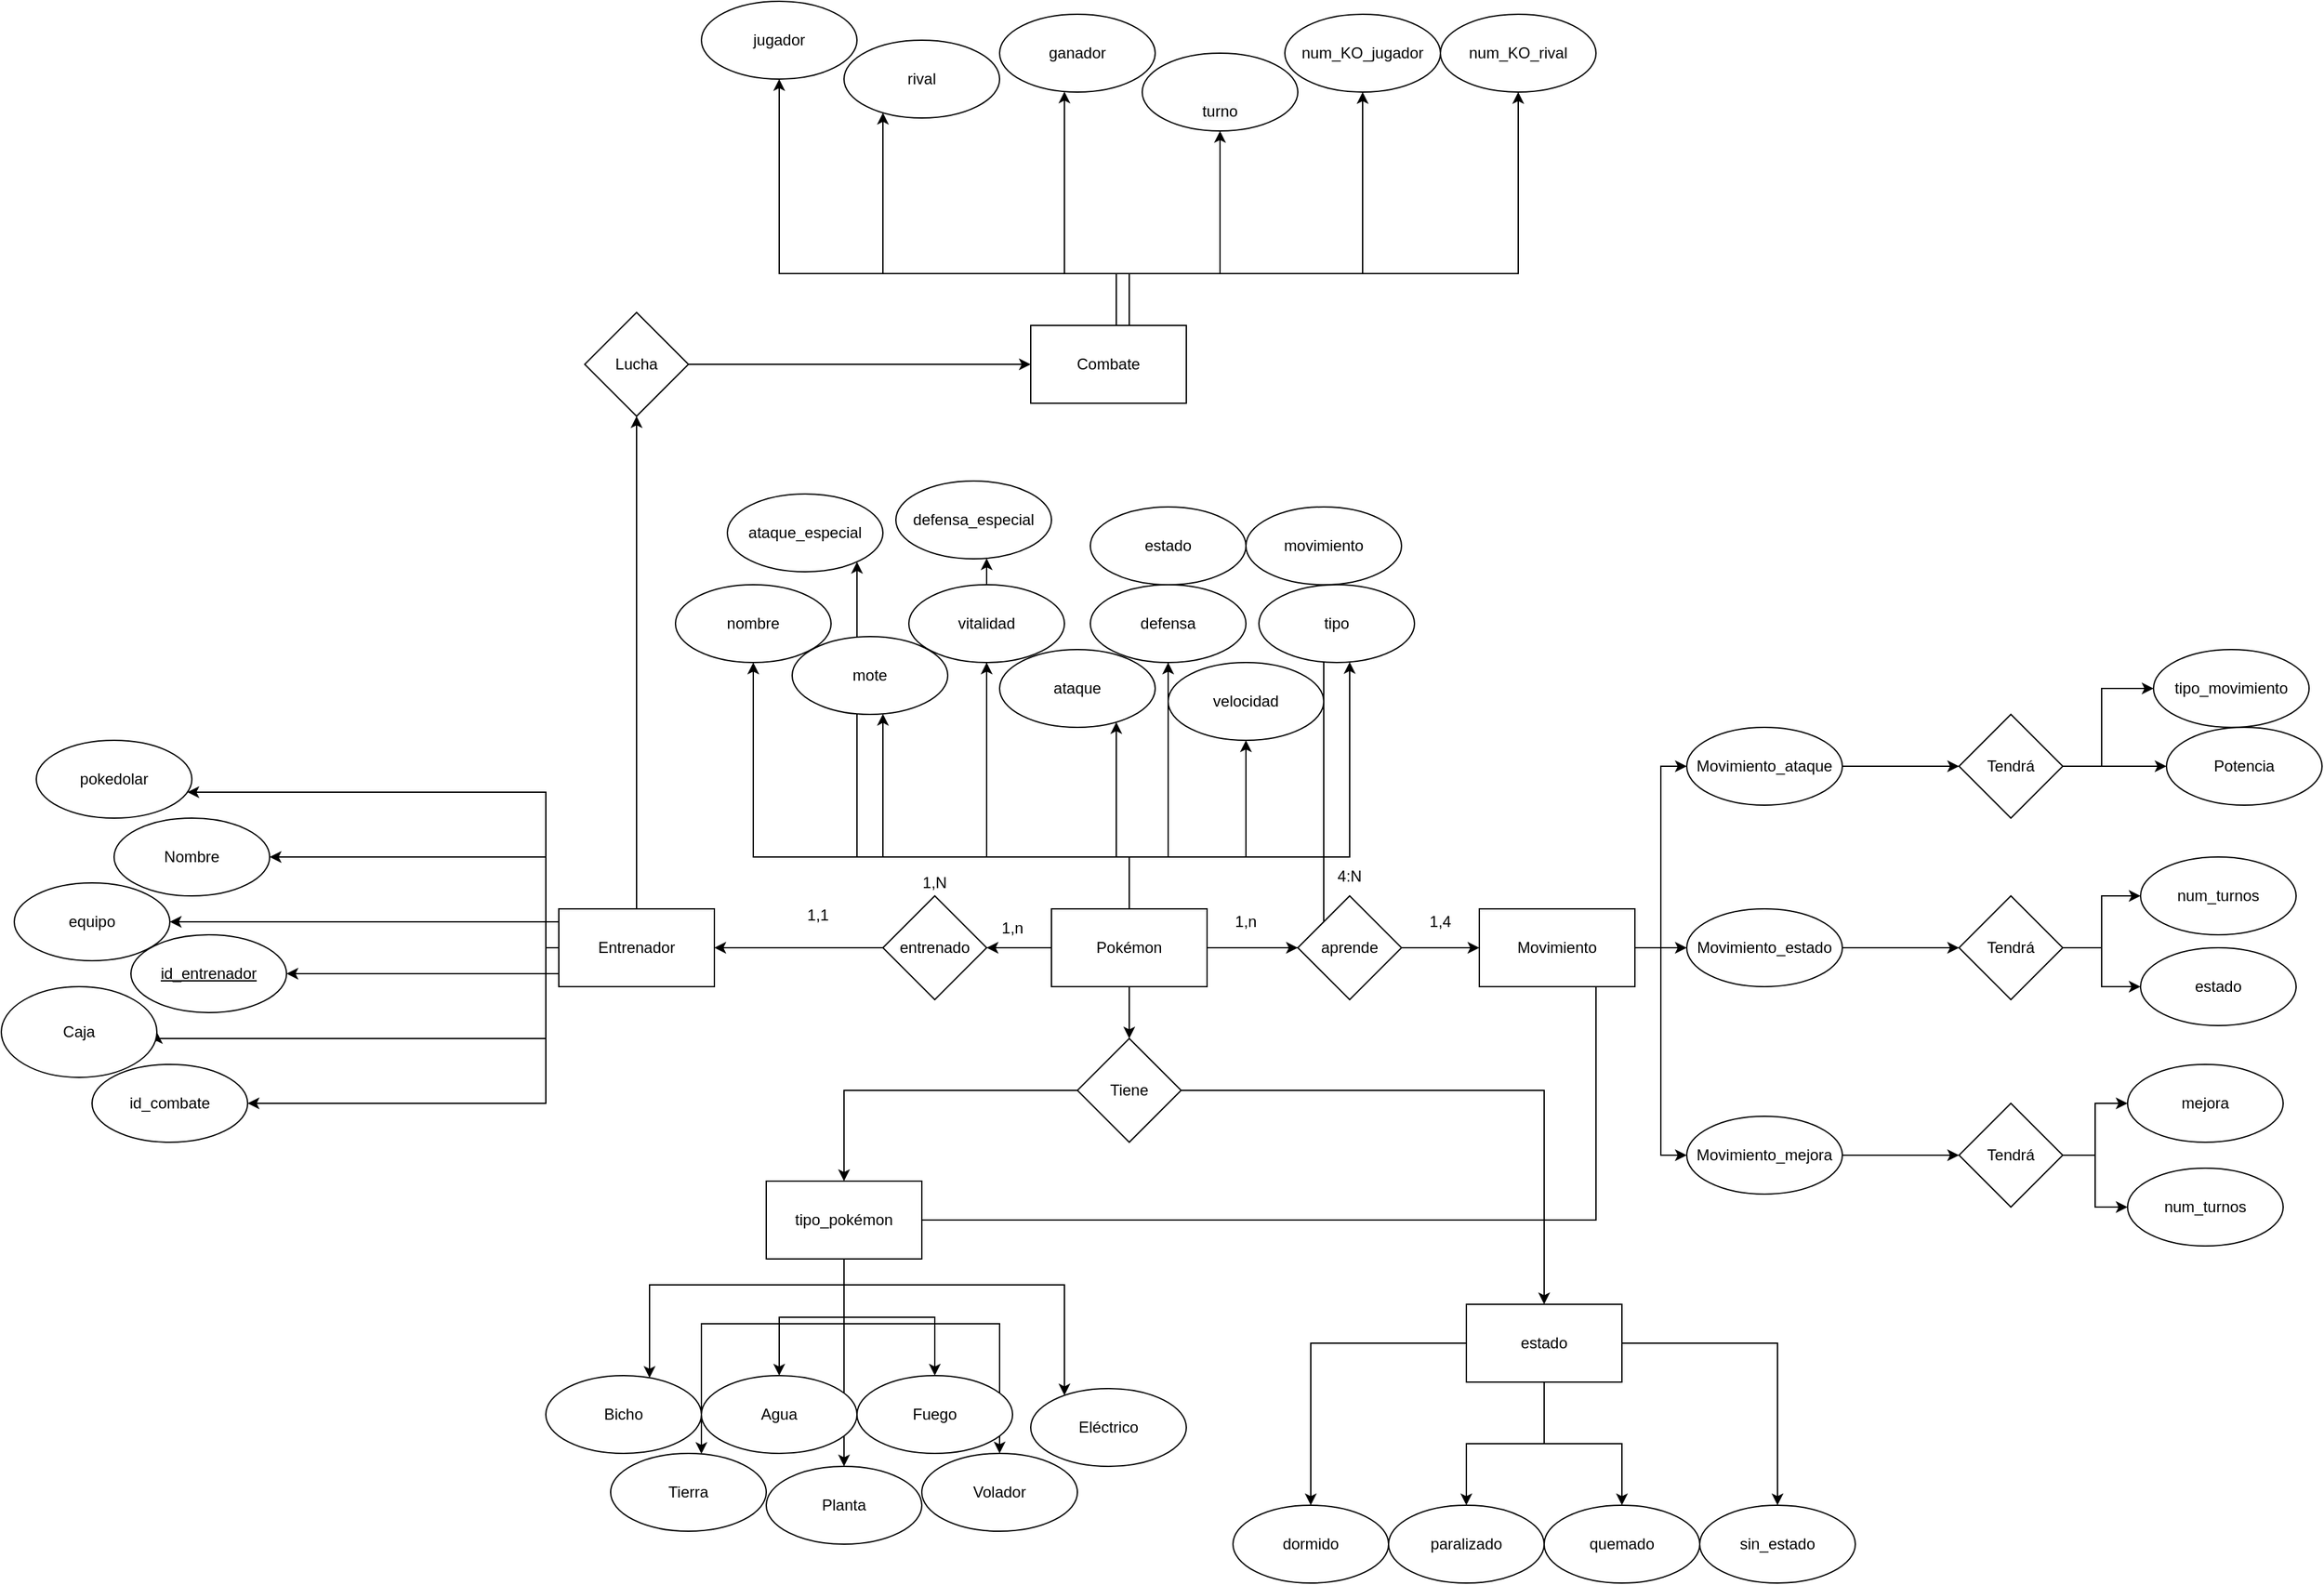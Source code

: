 <mxfile version="17.5.0" type="device"><diagram id="luEqD3lA3egDfNQ2-FNt" name="Page-1"><mxGraphModel dx="3807" dy="2315" grid="1" gridSize="10" guides="1" tooltips="1" connect="1" arrows="1" fold="1" page="1" pageScale="1" pageWidth="827" pageHeight="1169" math="0" shadow="0"><root><mxCell id="0"/><mxCell id="1" parent="0"/><mxCell id="PPsuvnYRwPl4t2uTyTAJ-8" value="" style="edgeStyle=orthogonalEdgeStyle;rounded=0;orthogonalLoop=1;jettySize=auto;html=1;" parent="1" source="PPsuvnYRwPl4t2uTyTAJ-1" target="PPsuvnYRwPl4t2uTyTAJ-7" edge="1"><mxGeometry relative="1" as="geometry"/></mxCell><mxCell id="PPsuvnYRwPl4t2uTyTAJ-12" value="" style="edgeStyle=orthogonalEdgeStyle;rounded=0;orthogonalLoop=1;jettySize=auto;html=1;" parent="1" source="PPsuvnYRwPl4t2uTyTAJ-1" target="PPsuvnYRwPl4t2uTyTAJ-11" edge="1"><mxGeometry relative="1" as="geometry"/></mxCell><mxCell id="ruQLvA6W3mqRQddVo3Y8-43" value="" style="edgeStyle=orthogonalEdgeStyle;rounded=0;orthogonalLoop=1;jettySize=auto;html=1;" edge="1" parent="1" source="PPsuvnYRwPl4t2uTyTAJ-1" target="ruQLvA6W3mqRQddVo3Y8-42"><mxGeometry relative="1" as="geometry"><Array as="points"><mxPoint x="370" y="210"/><mxPoint x="80" y="210"/></Array></mxGeometry></mxCell><mxCell id="ruQLvA6W3mqRQddVo3Y8-45" value="" style="edgeStyle=orthogonalEdgeStyle;rounded=0;orthogonalLoop=1;jettySize=auto;html=1;" edge="1" parent="1" source="PPsuvnYRwPl4t2uTyTAJ-1" target="ruQLvA6W3mqRQddVo3Y8-44"><mxGeometry relative="1" as="geometry"><Array as="points"><mxPoint x="370" y="210"/><mxPoint x="540" y="210"/></Array></mxGeometry></mxCell><mxCell id="ruQLvA6W3mqRQddVo3Y8-77" value="" style="edgeStyle=orthogonalEdgeStyle;rounded=0;orthogonalLoop=1;jettySize=auto;html=1;" edge="1" parent="1" source="PPsuvnYRwPl4t2uTyTAJ-1" target="ruQLvA6W3mqRQddVo3Y8-76"><mxGeometry relative="1" as="geometry"><Array as="points"><mxPoint x="370" y="210"/><mxPoint x="180" y="210"/></Array></mxGeometry></mxCell><mxCell id="ruQLvA6W3mqRQddVo3Y8-79" value="" style="edgeStyle=orthogonalEdgeStyle;rounded=0;orthogonalLoop=1;jettySize=auto;html=1;" edge="1" parent="1" source="PPsuvnYRwPl4t2uTyTAJ-1" target="ruQLvA6W3mqRQddVo3Y8-78"><mxGeometry relative="1" as="geometry"><Array as="points"><mxPoint x="370" y="210"/><mxPoint x="260" y="210"/></Array></mxGeometry></mxCell><mxCell id="ruQLvA6W3mqRQddVo3Y8-81" value="" style="edgeStyle=orthogonalEdgeStyle;rounded=0;orthogonalLoop=1;jettySize=auto;html=1;" edge="1" parent="1" source="PPsuvnYRwPl4t2uTyTAJ-1" target="ruQLvA6W3mqRQddVo3Y8-80"><mxGeometry relative="1" as="geometry"><Array as="points"><mxPoint x="370" y="210"/><mxPoint x="360" y="210"/></Array></mxGeometry></mxCell><mxCell id="ruQLvA6W3mqRQddVo3Y8-86" value="" style="edgeStyle=orthogonalEdgeStyle;rounded=0;orthogonalLoop=1;jettySize=auto;html=1;" edge="1" parent="1" source="PPsuvnYRwPl4t2uTyTAJ-1" target="ruQLvA6W3mqRQddVo3Y8-85"><mxGeometry relative="1" as="geometry"><Array as="points"><mxPoint x="370" y="210"/><mxPoint x="460" y="210"/></Array></mxGeometry></mxCell><mxCell id="ruQLvA6W3mqRQddVo3Y8-88" value="" style="edgeStyle=orthogonalEdgeStyle;rounded=0;orthogonalLoop=1;jettySize=auto;html=1;" edge="1" parent="1" source="PPsuvnYRwPl4t2uTyTAJ-1" target="ruQLvA6W3mqRQddVo3Y8-87"><mxGeometry relative="1" as="geometry"><Array as="points"><mxPoint x="370" y="210"/><mxPoint x="160" y="210"/></Array></mxGeometry></mxCell><mxCell id="ruQLvA6W3mqRQddVo3Y8-91" value="" style="edgeStyle=orthogonalEdgeStyle;rounded=0;orthogonalLoop=1;jettySize=auto;html=1;" edge="1" parent="1" source="PPsuvnYRwPl4t2uTyTAJ-1" target="ruQLvA6W3mqRQddVo3Y8-90"><mxGeometry relative="1" as="geometry"><Array as="points"><mxPoint x="370" y="210"/><mxPoint x="260" y="210"/></Array></mxGeometry></mxCell><mxCell id="ruQLvA6W3mqRQddVo3Y8-93" value="" style="edgeStyle=orthogonalEdgeStyle;rounded=0;orthogonalLoop=1;jettySize=auto;html=1;" edge="1" parent="1" source="PPsuvnYRwPl4t2uTyTAJ-1" target="ruQLvA6W3mqRQddVo3Y8-92"><mxGeometry relative="1" as="geometry"><Array as="points"><mxPoint x="370" y="210"/><mxPoint x="400" y="210"/></Array></mxGeometry></mxCell><mxCell id="ruQLvA6W3mqRQddVo3Y8-95" value="" style="edgeStyle=orthogonalEdgeStyle;rounded=0;orthogonalLoop=1;jettySize=auto;html=1;" edge="1" parent="1" source="PPsuvnYRwPl4t2uTyTAJ-1" target="ruQLvA6W3mqRQddVo3Y8-94"><mxGeometry relative="1" as="geometry"/></mxCell><mxCell id="PPsuvnYRwPl4t2uTyTAJ-1" value="Pokémon" style="rounded=0;whiteSpace=wrap;html=1;" parent="1" vertex="1"><mxGeometry x="310" y="250" width="120" height="60" as="geometry"/></mxCell><mxCell id="PPsuvnYRwPl4t2uTyTAJ-6" value="" style="edgeStyle=orthogonalEdgeStyle;rounded=0;orthogonalLoop=1;jettySize=auto;html=1;entryX=1;entryY=0.5;entryDx=0;entryDy=0;" parent="1" source="PPsuvnYRwPl4t2uTyTAJ-2" edge="1" target="PPsuvnYRwPl4t2uTyTAJ-3"><mxGeometry relative="1" as="geometry"><mxPoint x="120" y="280" as="targetPoint"/></mxGeometry></mxCell><mxCell id="PPsuvnYRwPl4t2uTyTAJ-2" value="entrenado" style="rhombus;whiteSpace=wrap;html=1;" parent="1" vertex="1"><mxGeometry x="180" y="240" width="80" height="80" as="geometry"/></mxCell><mxCell id="PPsuvnYRwPl4t2uTyTAJ-28" value="" style="edgeStyle=orthogonalEdgeStyle;rounded=0;orthogonalLoop=1;jettySize=auto;html=1;" parent="1" source="PPsuvnYRwPl4t2uTyTAJ-3" target="PPsuvnYRwPl4t2uTyTAJ-27" edge="1"><mxGeometry relative="1" as="geometry"/></mxCell><mxCell id="ruQLvA6W3mqRQddVo3Y8-4" value="" style="edgeStyle=orthogonalEdgeStyle;rounded=0;orthogonalLoop=1;jettySize=auto;html=1;" edge="1" parent="1" source="PPsuvnYRwPl4t2uTyTAJ-3" target="ruQLvA6W3mqRQddVo3Y8-3"><mxGeometry relative="1" as="geometry"><Array as="points"><mxPoint x="-80" y="280"/><mxPoint x="-80" y="210"/></Array></mxGeometry></mxCell><mxCell id="ruQLvA6W3mqRQddVo3Y8-8" value="" style="edgeStyle=orthogonalEdgeStyle;rounded=0;orthogonalLoop=1;jettySize=auto;html=1;entryX=1;entryY=0.5;entryDx=0;entryDy=0;" edge="1" parent="1" source="PPsuvnYRwPl4t2uTyTAJ-3" target="ruQLvA6W3mqRQddVo3Y8-51"><mxGeometry relative="1" as="geometry"><mxPoint x="-40" y="370" as="targetPoint"/><Array as="points"><mxPoint x="-80" y="280"/><mxPoint x="-80" y="350"/><mxPoint x="-380" y="350"/></Array></mxGeometry></mxCell><mxCell id="ruQLvA6W3mqRQddVo3Y8-47" value="" style="edgeStyle=orthogonalEdgeStyle;rounded=0;orthogonalLoop=1;jettySize=auto;html=1;" edge="1" parent="1" source="PPsuvnYRwPl4t2uTyTAJ-3" target="ruQLvA6W3mqRQddVo3Y8-46"><mxGeometry relative="1" as="geometry"><Array as="points"><mxPoint x="-160" y="300"/><mxPoint x="-160" y="300"/></Array></mxGeometry></mxCell><mxCell id="ruQLvA6W3mqRQddVo3Y8-50" value="" style="edgeStyle=orthogonalEdgeStyle;rounded=0;orthogonalLoop=1;jettySize=auto;html=1;" edge="1" parent="1" source="PPsuvnYRwPl4t2uTyTAJ-3" target="ruQLvA6W3mqRQddVo3Y8-49"><mxGeometry relative="1" as="geometry"><Array as="points"><mxPoint x="-80" y="280"/><mxPoint x="-80" y="160"/></Array></mxGeometry></mxCell><mxCell id="ruQLvA6W3mqRQddVo3Y8-59" value="" style="edgeStyle=orthogonalEdgeStyle;rounded=0;orthogonalLoop=1;jettySize=auto;html=1;" edge="1" parent="1" source="PPsuvnYRwPl4t2uTyTAJ-3" target="ruQLvA6W3mqRQddVo3Y8-58"><mxGeometry relative="1" as="geometry"><Array as="points"><mxPoint x="-80" y="280"/><mxPoint x="-80" y="400"/></Array></mxGeometry></mxCell><mxCell id="ruQLvA6W3mqRQddVo3Y8-75" value="" style="edgeStyle=orthogonalEdgeStyle;rounded=0;orthogonalLoop=1;jettySize=auto;html=1;" edge="1" parent="1" source="PPsuvnYRwPl4t2uTyTAJ-3" target="ruQLvA6W3mqRQddVo3Y8-74"><mxGeometry relative="1" as="geometry"><Array as="points"><mxPoint x="-200" y="260"/><mxPoint x="-200" y="260"/></Array></mxGeometry></mxCell><mxCell id="PPsuvnYRwPl4t2uTyTAJ-3" value="Entrenador" style="rounded=0;whiteSpace=wrap;html=1;" parent="1" vertex="1"><mxGeometry x="-70" y="250" width="120" height="60" as="geometry"/></mxCell><mxCell id="PPsuvnYRwPl4t2uTyTAJ-4" value="" style="endArrow=classic;html=1;rounded=0;exitX=0;exitY=0.5;exitDx=0;exitDy=0;entryX=1;entryY=0.5;entryDx=0;entryDy=0;" parent="1" source="PPsuvnYRwPl4t2uTyTAJ-1" target="PPsuvnYRwPl4t2uTyTAJ-2" edge="1"><mxGeometry width="50" height="50" relative="1" as="geometry"><mxPoint x="270" y="240" as="sourcePoint"/><mxPoint x="200" y="190" as="targetPoint"/></mxGeometry></mxCell><mxCell id="PPsuvnYRwPl4t2uTyTAJ-10" value="" style="edgeStyle=orthogonalEdgeStyle;rounded=0;orthogonalLoop=1;jettySize=auto;html=1;" parent="1" source="PPsuvnYRwPl4t2uTyTAJ-7" target="PPsuvnYRwPl4t2uTyTAJ-9" edge="1"><mxGeometry relative="1" as="geometry"/></mxCell><mxCell id="PPsuvnYRwPl4t2uTyTAJ-7" value="aprende" style="rhombus;whiteSpace=wrap;html=1;rounded=0;" parent="1" vertex="1"><mxGeometry x="500" y="240" width="80" height="80" as="geometry"/></mxCell><mxCell id="PPsuvnYRwPl4t2uTyTAJ-22" value="" style="edgeStyle=orthogonalEdgeStyle;rounded=0;orthogonalLoop=1;jettySize=auto;html=1;entryX=0;entryY=0.5;entryDx=0;entryDy=0;" parent="1" source="PPsuvnYRwPl4t2uTyTAJ-9" target="PPsuvnYRwPl4t2uTyTAJ-21" edge="1"><mxGeometry relative="1" as="geometry"><mxPoint x="690" y="70" as="targetPoint"/><Array as="points"><mxPoint x="780" y="280"/><mxPoint x="780" y="140"/></Array></mxGeometry></mxCell><mxCell id="PPsuvnYRwPl4t2uTyTAJ-24" value="" style="edgeStyle=orthogonalEdgeStyle;rounded=0;orthogonalLoop=1;jettySize=auto;html=1;" parent="1" source="PPsuvnYRwPl4t2uTyTAJ-9" target="PPsuvnYRwPl4t2uTyTAJ-23" edge="1"><mxGeometry relative="1" as="geometry"/></mxCell><mxCell id="PPsuvnYRwPl4t2uTyTAJ-26" value="" style="edgeStyle=orthogonalEdgeStyle;rounded=0;orthogonalLoop=1;jettySize=auto;html=1;" parent="1" source="PPsuvnYRwPl4t2uTyTAJ-9" target="PPsuvnYRwPl4t2uTyTAJ-25" edge="1"><mxGeometry relative="1" as="geometry"><Array as="points"><mxPoint x="780" y="280"/><mxPoint x="780" y="440"/></Array></mxGeometry></mxCell><mxCell id="PPsuvnYRwPl4t2uTyTAJ-9" value="Movimiento" style="whiteSpace=wrap;html=1;rounded=0;" parent="1" vertex="1"><mxGeometry x="640" y="250" width="120" height="60" as="geometry"/></mxCell><mxCell id="PPsuvnYRwPl4t2uTyTAJ-14" value="" style="edgeStyle=orthogonalEdgeStyle;rounded=0;orthogonalLoop=1;jettySize=auto;html=1;" parent="1" source="PPsuvnYRwPl4t2uTyTAJ-11" target="PPsuvnYRwPl4t2uTyTAJ-13" edge="1"><mxGeometry relative="1" as="geometry"><Array as="points"><mxPoint x="690" y="390"/></Array></mxGeometry></mxCell><mxCell id="PPsuvnYRwPl4t2uTyTAJ-32" value="" style="edgeStyle=orthogonalEdgeStyle;rounded=0;orthogonalLoop=1;jettySize=auto;html=1;" parent="1" source="PPsuvnYRwPl4t2uTyTAJ-11" target="PPsuvnYRwPl4t2uTyTAJ-31" edge="1"><mxGeometry relative="1" as="geometry"/></mxCell><mxCell id="PPsuvnYRwPl4t2uTyTAJ-11" value="Tiene" style="rhombus;whiteSpace=wrap;html=1;rounded=0;" parent="1" vertex="1"><mxGeometry x="330" y="350" width="80" height="80" as="geometry"/></mxCell><mxCell id="ruQLvA6W3mqRQddVo3Y8-35" value="" style="edgeStyle=orthogonalEdgeStyle;rounded=0;orthogonalLoop=1;jettySize=auto;html=1;" edge="1" parent="1" source="PPsuvnYRwPl4t2uTyTAJ-13" target="ruQLvA6W3mqRQddVo3Y8-34"><mxGeometry relative="1" as="geometry"/></mxCell><mxCell id="ruQLvA6W3mqRQddVo3Y8-37" value="" style="edgeStyle=orthogonalEdgeStyle;rounded=0;orthogonalLoop=1;jettySize=auto;html=1;" edge="1" parent="1" source="PPsuvnYRwPl4t2uTyTAJ-13" target="ruQLvA6W3mqRQddVo3Y8-36"><mxGeometry relative="1" as="geometry"/></mxCell><mxCell id="ruQLvA6W3mqRQddVo3Y8-39" value="" style="edgeStyle=orthogonalEdgeStyle;rounded=0;orthogonalLoop=1;jettySize=auto;html=1;" edge="1" parent="1" source="PPsuvnYRwPl4t2uTyTAJ-13" target="ruQLvA6W3mqRQddVo3Y8-38"><mxGeometry relative="1" as="geometry"/></mxCell><mxCell id="ruQLvA6W3mqRQddVo3Y8-41" value="" style="edgeStyle=orthogonalEdgeStyle;rounded=0;orthogonalLoop=1;jettySize=auto;html=1;" edge="1" parent="1" source="PPsuvnYRwPl4t2uTyTAJ-13" target="ruQLvA6W3mqRQddVo3Y8-40"><mxGeometry relative="1" as="geometry"/></mxCell><mxCell id="PPsuvnYRwPl4t2uTyTAJ-13" value="estado" style="whiteSpace=wrap;html=1;rounded=0;" parent="1" vertex="1"><mxGeometry x="630" y="555" width="120" height="60" as="geometry"/></mxCell><mxCell id="ruQLvA6W3mqRQddVo3Y8-63" value="" style="edgeStyle=orthogonalEdgeStyle;rounded=0;orthogonalLoop=1;jettySize=auto;html=1;exitX=0.5;exitY=0;exitDx=0;exitDy=0;" edge="1" parent="1" source="PPsuvnYRwPl4t2uTyTAJ-17" target="ruQLvA6W3mqRQddVo3Y8-62"><mxGeometry relative="1" as="geometry"><mxPoint x="370" y="-20" as="sourcePoint"/><Array as="points"><mxPoint x="370" y="-200"/><mxPoint x="370" y="-240"/><mxPoint x="100" y="-240"/></Array></mxGeometry></mxCell><mxCell id="ruQLvA6W3mqRQddVo3Y8-65" value="" style="edgeStyle=orthogonalEdgeStyle;rounded=0;orthogonalLoop=1;jettySize=auto;html=1;" edge="1" parent="1" source="PPsuvnYRwPl4t2uTyTAJ-17" target="ruQLvA6W3mqRQddVo3Y8-64"><mxGeometry relative="1" as="geometry"><Array as="points"><mxPoint x="370" y="-240"/><mxPoint x="180" y="-240"/></Array></mxGeometry></mxCell><mxCell id="ruQLvA6W3mqRQddVo3Y8-67" value="" style="edgeStyle=orthogonalEdgeStyle;rounded=0;orthogonalLoop=1;jettySize=auto;html=1;" edge="1" parent="1" source="PPsuvnYRwPl4t2uTyTAJ-17" target="ruQLvA6W3mqRQddVo3Y8-66"><mxGeometry relative="1" as="geometry"><Array as="points"><mxPoint x="370" y="-240"/><mxPoint x="440" y="-240"/></Array></mxGeometry></mxCell><mxCell id="ruQLvA6W3mqRQddVo3Y8-69" value="" style="edgeStyle=orthogonalEdgeStyle;rounded=0;orthogonalLoop=1;jettySize=auto;html=1;" edge="1" parent="1" source="PPsuvnYRwPl4t2uTyTAJ-17" target="ruQLvA6W3mqRQddVo3Y8-68"><mxGeometry relative="1" as="geometry"><Array as="points"><mxPoint x="360" y="-240"/><mxPoint x="320" y="-240"/></Array></mxGeometry></mxCell><mxCell id="ruQLvA6W3mqRQddVo3Y8-71" value="" style="edgeStyle=orthogonalEdgeStyle;rounded=0;orthogonalLoop=1;jettySize=auto;html=1;" edge="1" parent="1" source="PPsuvnYRwPl4t2uTyTAJ-17" target="ruQLvA6W3mqRQddVo3Y8-70"><mxGeometry relative="1" as="geometry"><Array as="points"><mxPoint x="370" y="-240"/><mxPoint x="670" y="-240"/></Array></mxGeometry></mxCell><mxCell id="ruQLvA6W3mqRQddVo3Y8-73" value="" style="edgeStyle=orthogonalEdgeStyle;rounded=0;orthogonalLoop=1;jettySize=auto;html=1;" edge="1" parent="1" source="PPsuvnYRwPl4t2uTyTAJ-17" target="ruQLvA6W3mqRQddVo3Y8-72"><mxGeometry relative="1" as="geometry"><Array as="points"><mxPoint x="370" y="-240"/><mxPoint x="550" y="-240"/></Array></mxGeometry></mxCell><mxCell id="PPsuvnYRwPl4t2uTyTAJ-17" value="Combate" style="whiteSpace=wrap;html=1;rounded=0;" parent="1" vertex="1"><mxGeometry x="294" y="-200" width="120" height="60" as="geometry"/></mxCell><mxCell id="ruQLvA6W3mqRQddVo3Y8-15" value="" style="edgeStyle=orthogonalEdgeStyle;rounded=0;orthogonalLoop=1;jettySize=auto;html=1;entryX=0;entryY=0.5;entryDx=0;entryDy=0;" edge="1" parent="1" source="PPsuvnYRwPl4t2uTyTAJ-21" target="ruQLvA6W3mqRQddVo3Y8-14"><mxGeometry relative="1" as="geometry"><mxPoint x="990" y="140" as="targetPoint"/></mxGeometry></mxCell><mxCell id="PPsuvnYRwPl4t2uTyTAJ-21" value="Movimiento_ataque" style="ellipse;whiteSpace=wrap;html=1;rounded=0;" parent="1" vertex="1"><mxGeometry x="800" y="110" width="120" height="60" as="geometry"/></mxCell><mxCell id="ruQLvA6W3mqRQddVo3Y8-23" value="" style="edgeStyle=orthogonalEdgeStyle;rounded=0;orthogonalLoop=1;jettySize=auto;html=1;" edge="1" parent="1" source="PPsuvnYRwPl4t2uTyTAJ-23" target="ruQLvA6W3mqRQddVo3Y8-22"><mxGeometry relative="1" as="geometry"/></mxCell><mxCell id="PPsuvnYRwPl4t2uTyTAJ-23" value="Movimiento_estado" style="ellipse;whiteSpace=wrap;html=1;rounded=0;" parent="1" vertex="1"><mxGeometry x="800" y="250" width="120" height="60" as="geometry"/></mxCell><mxCell id="ruQLvA6W3mqRQddVo3Y8-29" value="" style="edgeStyle=orthogonalEdgeStyle;rounded=0;orthogonalLoop=1;jettySize=auto;html=1;" edge="1" parent="1" source="PPsuvnYRwPl4t2uTyTAJ-25" target="ruQLvA6W3mqRQddVo3Y8-28"><mxGeometry relative="1" as="geometry"/></mxCell><mxCell id="PPsuvnYRwPl4t2uTyTAJ-25" value="Movimiento_mejora" style="ellipse;whiteSpace=wrap;html=1;rounded=0;" parent="1" vertex="1"><mxGeometry x="800" y="410" width="120" height="60" as="geometry"/></mxCell><mxCell id="PPsuvnYRwPl4t2uTyTAJ-27" value="Lucha" style="rhombus;whiteSpace=wrap;html=1;rounded=0;" parent="1" vertex="1"><mxGeometry x="-50" y="-210" width="80" height="80" as="geometry"/></mxCell><mxCell id="PPsuvnYRwPl4t2uTyTAJ-30" value="" style="endArrow=classic;html=1;rounded=0;entryX=0;entryY=0.5;entryDx=0;entryDy=0;exitX=1;exitY=0.5;exitDx=0;exitDy=0;" parent="1" source="PPsuvnYRwPl4t2uTyTAJ-27" target="PPsuvnYRwPl4t2uTyTAJ-17" edge="1"><mxGeometry width="50" height="50" relative="1" as="geometry"><mxPoint x="150" y="50" as="sourcePoint"/><mxPoint x="200" as="targetPoint"/></mxGeometry></mxCell><mxCell id="PPsuvnYRwPl4t2uTyTAJ-35" value="" style="edgeStyle=orthogonalEdgeStyle;rounded=0;orthogonalLoop=1;jettySize=auto;html=1;" parent="1" source="PPsuvnYRwPl4t2uTyTAJ-31" target="PPsuvnYRwPl4t2uTyTAJ-34" edge="1"><mxGeometry relative="1" as="geometry"/></mxCell><mxCell id="PPsuvnYRwPl4t2uTyTAJ-37" value="" style="edgeStyle=orthogonalEdgeStyle;rounded=0;orthogonalLoop=1;jettySize=auto;html=1;" parent="1" source="PPsuvnYRwPl4t2uTyTAJ-31" target="PPsuvnYRwPl4t2uTyTAJ-36" edge="1"><mxGeometry relative="1" as="geometry"/></mxCell><mxCell id="PPsuvnYRwPl4t2uTyTAJ-39" value="" style="edgeStyle=orthogonalEdgeStyle;rounded=0;orthogonalLoop=1;jettySize=auto;html=1;" parent="1" source="PPsuvnYRwPl4t2uTyTAJ-31" target="PPsuvnYRwPl4t2uTyTAJ-38" edge="1"><mxGeometry relative="1" as="geometry"><Array as="points"><mxPoint x="40" y="570"/></Array></mxGeometry></mxCell><mxCell id="PPsuvnYRwPl4t2uTyTAJ-41" value="" style="edgeStyle=orthogonalEdgeStyle;rounded=0;orthogonalLoop=1;jettySize=auto;html=1;" parent="1" source="PPsuvnYRwPl4t2uTyTAJ-31" target="PPsuvnYRwPl4t2uTyTAJ-40" edge="1"><mxGeometry relative="1" as="geometry"><Array as="points"><mxPoint x="150" y="590"/><mxPoint x="150" y="590"/></Array></mxGeometry></mxCell><mxCell id="PPsuvnYRwPl4t2uTyTAJ-43" value="" style="edgeStyle=orthogonalEdgeStyle;rounded=0;orthogonalLoop=1;jettySize=auto;html=1;" parent="1" source="PPsuvnYRwPl4t2uTyTAJ-31" target="PPsuvnYRwPl4t2uTyTAJ-42" edge="1"><mxGeometry relative="1" as="geometry"><Array as="points"><mxPoint x="270" y="570"/></Array></mxGeometry></mxCell><mxCell id="PPsuvnYRwPl4t2uTyTAJ-45" value="" style="edgeStyle=orthogonalEdgeStyle;rounded=0;orthogonalLoop=1;jettySize=auto;html=1;" parent="1" source="PPsuvnYRwPl4t2uTyTAJ-31" target="PPsuvnYRwPl4t2uTyTAJ-44" edge="1"><mxGeometry relative="1" as="geometry"><Array as="points"><mxPoint x="320" y="540"/></Array></mxGeometry></mxCell><mxCell id="PPsuvnYRwPl4t2uTyTAJ-47" value="" style="edgeStyle=orthogonalEdgeStyle;rounded=0;orthogonalLoop=1;jettySize=auto;html=1;" parent="1" source="PPsuvnYRwPl4t2uTyTAJ-31" target="PPsuvnYRwPl4t2uTyTAJ-46" edge="1"><mxGeometry relative="1" as="geometry"><Array as="points"><mxPoint y="540"/></Array></mxGeometry></mxCell><mxCell id="PPsuvnYRwPl4t2uTyTAJ-31" value="tipo_pokémon" style="whiteSpace=wrap;html=1;rounded=0;" parent="1" vertex="1"><mxGeometry x="90" y="460" width="120" height="60" as="geometry"/></mxCell><mxCell id="PPsuvnYRwPl4t2uTyTAJ-34" value="Agua" style="ellipse;whiteSpace=wrap;html=1;rounded=0;" parent="1" vertex="1"><mxGeometry x="40" y="610" width="120" height="60" as="geometry"/></mxCell><mxCell id="PPsuvnYRwPl4t2uTyTAJ-36" value="Fuego" style="ellipse;whiteSpace=wrap;html=1;rounded=0;" parent="1" vertex="1"><mxGeometry x="160" y="610" width="120" height="60" as="geometry"/></mxCell><mxCell id="PPsuvnYRwPl4t2uTyTAJ-38" value="Tierra" style="ellipse;whiteSpace=wrap;html=1;rounded=0;" parent="1" vertex="1"><mxGeometry x="-30" y="670" width="120" height="60" as="geometry"/></mxCell><mxCell id="PPsuvnYRwPl4t2uTyTAJ-40" value="Planta" style="ellipse;whiteSpace=wrap;html=1;rounded=0;" parent="1" vertex="1"><mxGeometry x="90" y="680" width="120" height="60" as="geometry"/></mxCell><mxCell id="PPsuvnYRwPl4t2uTyTAJ-42" value="Volador" style="ellipse;whiteSpace=wrap;html=1;rounded=0;" parent="1" vertex="1"><mxGeometry x="210" y="670" width="120" height="60" as="geometry"/></mxCell><mxCell id="PPsuvnYRwPl4t2uTyTAJ-44" value="Eléctrico" style="ellipse;whiteSpace=wrap;html=1;rounded=0;" parent="1" vertex="1"><mxGeometry x="294" y="620" width="120" height="60" as="geometry"/></mxCell><mxCell id="PPsuvnYRwPl4t2uTyTAJ-46" value="Bicho" style="ellipse;whiteSpace=wrap;html=1;rounded=0;" parent="1" vertex="1"><mxGeometry x="-80" y="610" width="120" height="60" as="geometry"/></mxCell><mxCell id="PPsuvnYRwPl4t2uTyTAJ-49" value="" style="endArrow=none;html=1;rounded=0;exitX=1;exitY=0.5;exitDx=0;exitDy=0;entryX=0.75;entryY=1;entryDx=0;entryDy=0;" parent="1" source="PPsuvnYRwPl4t2uTyTAJ-31" target="PPsuvnYRwPl4t2uTyTAJ-9" edge="1"><mxGeometry width="50" height="50" relative="1" as="geometry"><mxPoint x="340" y="550" as="sourcePoint"/><mxPoint x="720" y="490" as="targetPoint"/><Array as="points"><mxPoint x="730" y="490"/></Array></mxGeometry></mxCell><mxCell id="ruQLvA6W3mqRQddVo3Y8-1" value="1,N" style="text;html=1;strokeColor=none;fillColor=none;align=center;verticalAlign=middle;whiteSpace=wrap;rounded=0;" vertex="1" parent="1"><mxGeometry x="190" y="215" width="60" height="30" as="geometry"/></mxCell><mxCell id="ruQLvA6W3mqRQddVo3Y8-2" value="1,4" style="text;html=1;strokeColor=none;fillColor=none;align=center;verticalAlign=middle;whiteSpace=wrap;rounded=0;" vertex="1" parent="1"><mxGeometry x="580" y="245" width="60" height="30" as="geometry"/></mxCell><mxCell id="ruQLvA6W3mqRQddVo3Y8-3" value="Nombre" style="ellipse;whiteSpace=wrap;html=1;rounded=0;" vertex="1" parent="1"><mxGeometry x="-413" y="180" width="120" height="60" as="geometry"/></mxCell><mxCell id="ruQLvA6W3mqRQddVo3Y8-19" value="" style="edgeStyle=orthogonalEdgeStyle;rounded=0;orthogonalLoop=1;jettySize=auto;html=1;" edge="1" parent="1" source="ruQLvA6W3mqRQddVo3Y8-14" target="ruQLvA6W3mqRQddVo3Y8-18"><mxGeometry relative="1" as="geometry"><Array as="points"><mxPoint x="1120" y="140"/><mxPoint x="1120" y="80"/></Array></mxGeometry></mxCell><mxCell id="ruQLvA6W3mqRQddVo3Y8-21" value="" style="edgeStyle=orthogonalEdgeStyle;rounded=0;orthogonalLoop=1;jettySize=auto;html=1;" edge="1" parent="1" source="ruQLvA6W3mqRQddVo3Y8-14" target="ruQLvA6W3mqRQddVo3Y8-20"><mxGeometry relative="1" as="geometry"><Array as="points"><mxPoint x="1090" y="160"/><mxPoint x="1090" y="160"/></Array></mxGeometry></mxCell><mxCell id="ruQLvA6W3mqRQddVo3Y8-14" value="Tendrá" style="rhombus;whiteSpace=wrap;html=1;rounded=0;" vertex="1" parent="1"><mxGeometry x="1010" y="100" width="80" height="80" as="geometry"/></mxCell><mxCell id="ruQLvA6W3mqRQddVo3Y8-18" value="tipo_movimiento" style="ellipse;whiteSpace=wrap;html=1;rounded=0;" vertex="1" parent="1"><mxGeometry x="1160" y="50" width="120" height="60" as="geometry"/></mxCell><mxCell id="ruQLvA6W3mqRQddVo3Y8-20" value="Potencia" style="ellipse;whiteSpace=wrap;html=1;rounded=0;" vertex="1" parent="1"><mxGeometry x="1170" y="110" width="120" height="60" as="geometry"/></mxCell><mxCell id="ruQLvA6W3mqRQddVo3Y8-25" value="" style="edgeStyle=orthogonalEdgeStyle;rounded=0;orthogonalLoop=1;jettySize=auto;html=1;" edge="1" parent="1" source="ruQLvA6W3mqRQddVo3Y8-22" target="ruQLvA6W3mqRQddVo3Y8-24"><mxGeometry relative="1" as="geometry"><Array as="points"><mxPoint x="1120" y="280"/><mxPoint x="1120" y="240"/></Array></mxGeometry></mxCell><mxCell id="ruQLvA6W3mqRQddVo3Y8-27" value="" style="edgeStyle=orthogonalEdgeStyle;rounded=0;orthogonalLoop=1;jettySize=auto;html=1;" edge="1" parent="1" source="ruQLvA6W3mqRQddVo3Y8-22" target="ruQLvA6W3mqRQddVo3Y8-26"><mxGeometry relative="1" as="geometry"/></mxCell><mxCell id="ruQLvA6W3mqRQddVo3Y8-22" value="Tendrá" style="rhombus;whiteSpace=wrap;html=1;rounded=0;" vertex="1" parent="1"><mxGeometry x="1010" y="240" width="80" height="80" as="geometry"/></mxCell><mxCell id="ruQLvA6W3mqRQddVo3Y8-24" value="num_turnos" style="ellipse;whiteSpace=wrap;html=1;rounded=0;" vertex="1" parent="1"><mxGeometry x="1150" y="210" width="120" height="60" as="geometry"/></mxCell><mxCell id="ruQLvA6W3mqRQddVo3Y8-26" value="estado" style="ellipse;whiteSpace=wrap;html=1;rounded=0;" vertex="1" parent="1"><mxGeometry x="1150" y="280" width="120" height="60" as="geometry"/></mxCell><mxCell id="ruQLvA6W3mqRQddVo3Y8-31" value="" style="edgeStyle=orthogonalEdgeStyle;rounded=0;orthogonalLoop=1;jettySize=auto;html=1;" edge="1" parent="1" source="ruQLvA6W3mqRQddVo3Y8-28" target="ruQLvA6W3mqRQddVo3Y8-30"><mxGeometry relative="1" as="geometry"/></mxCell><mxCell id="ruQLvA6W3mqRQddVo3Y8-33" value="" style="edgeStyle=orthogonalEdgeStyle;rounded=0;orthogonalLoop=1;jettySize=auto;html=1;" edge="1" parent="1" source="ruQLvA6W3mqRQddVo3Y8-28" target="ruQLvA6W3mqRQddVo3Y8-32"><mxGeometry relative="1" as="geometry"/></mxCell><mxCell id="ruQLvA6W3mqRQddVo3Y8-28" value="Tendrá" style="rhombus;whiteSpace=wrap;html=1;rounded=0;" vertex="1" parent="1"><mxGeometry x="1010" y="400" width="80" height="80" as="geometry"/></mxCell><mxCell id="ruQLvA6W3mqRQddVo3Y8-30" value="mejora" style="ellipse;whiteSpace=wrap;html=1;rounded=0;" vertex="1" parent="1"><mxGeometry x="1140" y="370" width="120" height="60" as="geometry"/></mxCell><mxCell id="ruQLvA6W3mqRQddVo3Y8-32" value="num_turnos" style="ellipse;whiteSpace=wrap;html=1;rounded=0;" vertex="1" parent="1"><mxGeometry x="1140" y="450" width="120" height="60" as="geometry"/></mxCell><mxCell id="ruQLvA6W3mqRQddVo3Y8-34" value="dormido" style="ellipse;whiteSpace=wrap;html=1;rounded=0;" vertex="1" parent="1"><mxGeometry x="450" y="710" width="120" height="60" as="geometry"/></mxCell><mxCell id="ruQLvA6W3mqRQddVo3Y8-36" value="paralizado" style="ellipse;whiteSpace=wrap;html=1;rounded=0;" vertex="1" parent="1"><mxGeometry x="570" y="710" width="120" height="60" as="geometry"/></mxCell><mxCell id="ruQLvA6W3mqRQddVo3Y8-38" value="sin_estado" style="ellipse;whiteSpace=wrap;html=1;rounded=0;" vertex="1" parent="1"><mxGeometry x="810" y="710" width="120" height="60" as="geometry"/></mxCell><mxCell id="ruQLvA6W3mqRQddVo3Y8-40" value="quemado" style="ellipse;whiteSpace=wrap;html=1;rounded=0;" vertex="1" parent="1"><mxGeometry x="690" y="710" width="120" height="60" as="geometry"/></mxCell><mxCell id="ruQLvA6W3mqRQddVo3Y8-42" value="nombre" style="ellipse;whiteSpace=wrap;html=1;rounded=0;" vertex="1" parent="1"><mxGeometry x="20" width="120" height="60" as="geometry"/></mxCell><mxCell id="ruQLvA6W3mqRQddVo3Y8-44" value="tipo" style="ellipse;whiteSpace=wrap;html=1;rounded=0;" vertex="1" parent="1"><mxGeometry x="470" width="120" height="60" as="geometry"/></mxCell><mxCell id="ruQLvA6W3mqRQddVo3Y8-46" value="&lt;u&gt;id_entrenador&lt;/u&gt;" style="ellipse;whiteSpace=wrap;html=1;rounded=0;" vertex="1" parent="1"><mxGeometry x="-400" y="270" width="120" height="60" as="geometry"/></mxCell><mxCell id="ruQLvA6W3mqRQddVo3Y8-49" value="pokedolar" style="ellipse;whiteSpace=wrap;html=1;rounded=0;" vertex="1" parent="1"><mxGeometry x="-473" y="120" width="120" height="60" as="geometry"/></mxCell><mxCell id="ruQLvA6W3mqRQddVo3Y8-51" value="Caja" style="ellipse;whiteSpace=wrap;html=1;" vertex="1" parent="1"><mxGeometry x="-500" y="310" width="120" height="70" as="geometry"/></mxCell><mxCell id="ruQLvA6W3mqRQddVo3Y8-52" value="1,1" style="text;html=1;strokeColor=none;fillColor=none;align=center;verticalAlign=middle;whiteSpace=wrap;rounded=0;" vertex="1" parent="1"><mxGeometry x="100" y="240" width="60" height="30" as="geometry"/></mxCell><mxCell id="ruQLvA6W3mqRQddVo3Y8-53" value="1,n" style="text;html=1;strokeColor=none;fillColor=none;align=center;verticalAlign=middle;whiteSpace=wrap;rounded=0;" vertex="1" parent="1"><mxGeometry x="250" y="250" width="60" height="30" as="geometry"/></mxCell><mxCell id="ruQLvA6W3mqRQddVo3Y8-54" value="4:N" style="text;html=1;strokeColor=none;fillColor=none;align=center;verticalAlign=middle;whiteSpace=wrap;rounded=0;" vertex="1" parent="1"><mxGeometry x="510" y="210" width="60" height="30" as="geometry"/></mxCell><mxCell id="ruQLvA6W3mqRQddVo3Y8-55" value="1,n" style="text;html=1;strokeColor=none;fillColor=none;align=center;verticalAlign=middle;whiteSpace=wrap;rounded=0;" vertex="1" parent="1"><mxGeometry x="430" y="245" width="60" height="30" as="geometry"/></mxCell><mxCell id="ruQLvA6W3mqRQddVo3Y8-58" value="id_combate" style="ellipse;whiteSpace=wrap;html=1;rounded=0;" vertex="1" parent="1"><mxGeometry x="-430" y="370" width="120" height="60" as="geometry"/></mxCell><mxCell id="ruQLvA6W3mqRQddVo3Y8-62" value="jugador" style="ellipse;whiteSpace=wrap;html=1;rounded=0;" vertex="1" parent="1"><mxGeometry x="40" y="-450" width="120" height="60" as="geometry"/></mxCell><mxCell id="ruQLvA6W3mqRQddVo3Y8-64" value="rival" style="ellipse;whiteSpace=wrap;html=1;rounded=0;" vertex="1" parent="1"><mxGeometry x="150" y="-420" width="120" height="60" as="geometry"/></mxCell><mxCell id="ruQLvA6W3mqRQddVo3Y8-66" value="&lt;br&gt;&lt;br&gt;&lt;span style=&quot;color: rgb(0 , 0 , 0) ; font-family: &amp;#34;helvetica&amp;#34; ; font-size: 12px ; font-style: normal ; font-weight: 400 ; letter-spacing: normal ; text-align: center ; text-indent: 0px ; text-transform: none ; word-spacing: 0px ; background-color: rgb(248 , 249 , 250) ; display: inline ; float: none&quot;&gt;turno&lt;/span&gt;" style="ellipse;whiteSpace=wrap;html=1;rounded=0;" vertex="1" parent="1"><mxGeometry x="380" y="-410" width="120" height="60" as="geometry"/></mxCell><mxCell id="ruQLvA6W3mqRQddVo3Y8-68" value="ganador" style="ellipse;whiteSpace=wrap;html=1;rounded=0;" vertex="1" parent="1"><mxGeometry x="270" y="-440" width="120" height="60" as="geometry"/></mxCell><mxCell id="ruQLvA6W3mqRQddVo3Y8-70" value="num_KO_rival" style="ellipse;whiteSpace=wrap;html=1;rounded=0;" vertex="1" parent="1"><mxGeometry x="610" y="-440" width="120" height="60" as="geometry"/></mxCell><mxCell id="ruQLvA6W3mqRQddVo3Y8-72" value="num_KO_jugador" style="ellipse;whiteSpace=wrap;html=1;rounded=0;" vertex="1" parent="1"><mxGeometry x="490" y="-440" width="120" height="60" as="geometry"/></mxCell><mxCell id="ruQLvA6W3mqRQddVo3Y8-74" value="equipo" style="ellipse;whiteSpace=wrap;html=1;rounded=0;" vertex="1" parent="1"><mxGeometry x="-490" y="230" width="120" height="60" as="geometry"/></mxCell><mxCell id="ruQLvA6W3mqRQddVo3Y8-76" value="mote" style="ellipse;whiteSpace=wrap;html=1;rounded=0;" vertex="1" parent="1"><mxGeometry x="110" y="40" width="120" height="60" as="geometry"/></mxCell><mxCell id="ruQLvA6W3mqRQddVo3Y8-78" value="vitalidad" style="ellipse;whiteSpace=wrap;html=1;rounded=0;" vertex="1" parent="1"><mxGeometry x="200" width="120" height="60" as="geometry"/></mxCell><mxCell id="ruQLvA6W3mqRQddVo3Y8-80" value="ataque" style="ellipse;whiteSpace=wrap;html=1;rounded=0;" vertex="1" parent="1"><mxGeometry x="270" y="50" width="120" height="60" as="geometry"/></mxCell><mxCell id="ruQLvA6W3mqRQddVo3Y8-82" value="defensa" style="ellipse;whiteSpace=wrap;html=1;rounded=0;" vertex="1" parent="1"><mxGeometry x="340" width="120" height="60" as="geometry"/></mxCell><mxCell id="ruQLvA6W3mqRQddVo3Y8-84" value="" style="endArrow=classic;html=1;rounded=0;" edge="1" parent="1" target="ruQLvA6W3mqRQddVo3Y8-82"><mxGeometry width="50" height="50" relative="1" as="geometry"><mxPoint x="400" y="210" as="sourcePoint"/><mxPoint x="290" y="-110" as="targetPoint"/></mxGeometry></mxCell><mxCell id="ruQLvA6W3mqRQddVo3Y8-85" value="velocidad" style="ellipse;whiteSpace=wrap;html=1;rounded=0;" vertex="1" parent="1"><mxGeometry x="400" y="60" width="120" height="60" as="geometry"/></mxCell><mxCell id="ruQLvA6W3mqRQddVo3Y8-87" value="ataque_especial" style="ellipse;whiteSpace=wrap;html=1;rounded=0;" vertex="1" parent="1"><mxGeometry x="60" y="-70" width="120" height="60" as="geometry"/></mxCell><mxCell id="ruQLvA6W3mqRQddVo3Y8-90" value="defensa_especial" style="ellipse;whiteSpace=wrap;html=1;rounded=0;" vertex="1" parent="1"><mxGeometry x="190" y="-80" width="120" height="60" as="geometry"/></mxCell><mxCell id="ruQLvA6W3mqRQddVo3Y8-92" value="estado" style="ellipse;whiteSpace=wrap;html=1;rounded=0;" vertex="1" parent="1"><mxGeometry x="340" y="-60" width="120" height="60" as="geometry"/></mxCell><mxCell id="ruQLvA6W3mqRQddVo3Y8-94" value="movimiento" style="ellipse;whiteSpace=wrap;html=1;rounded=0;" vertex="1" parent="1"><mxGeometry x="460" y="-60" width="120" height="60" as="geometry"/></mxCell></root></mxGraphModel></diagram></mxfile>